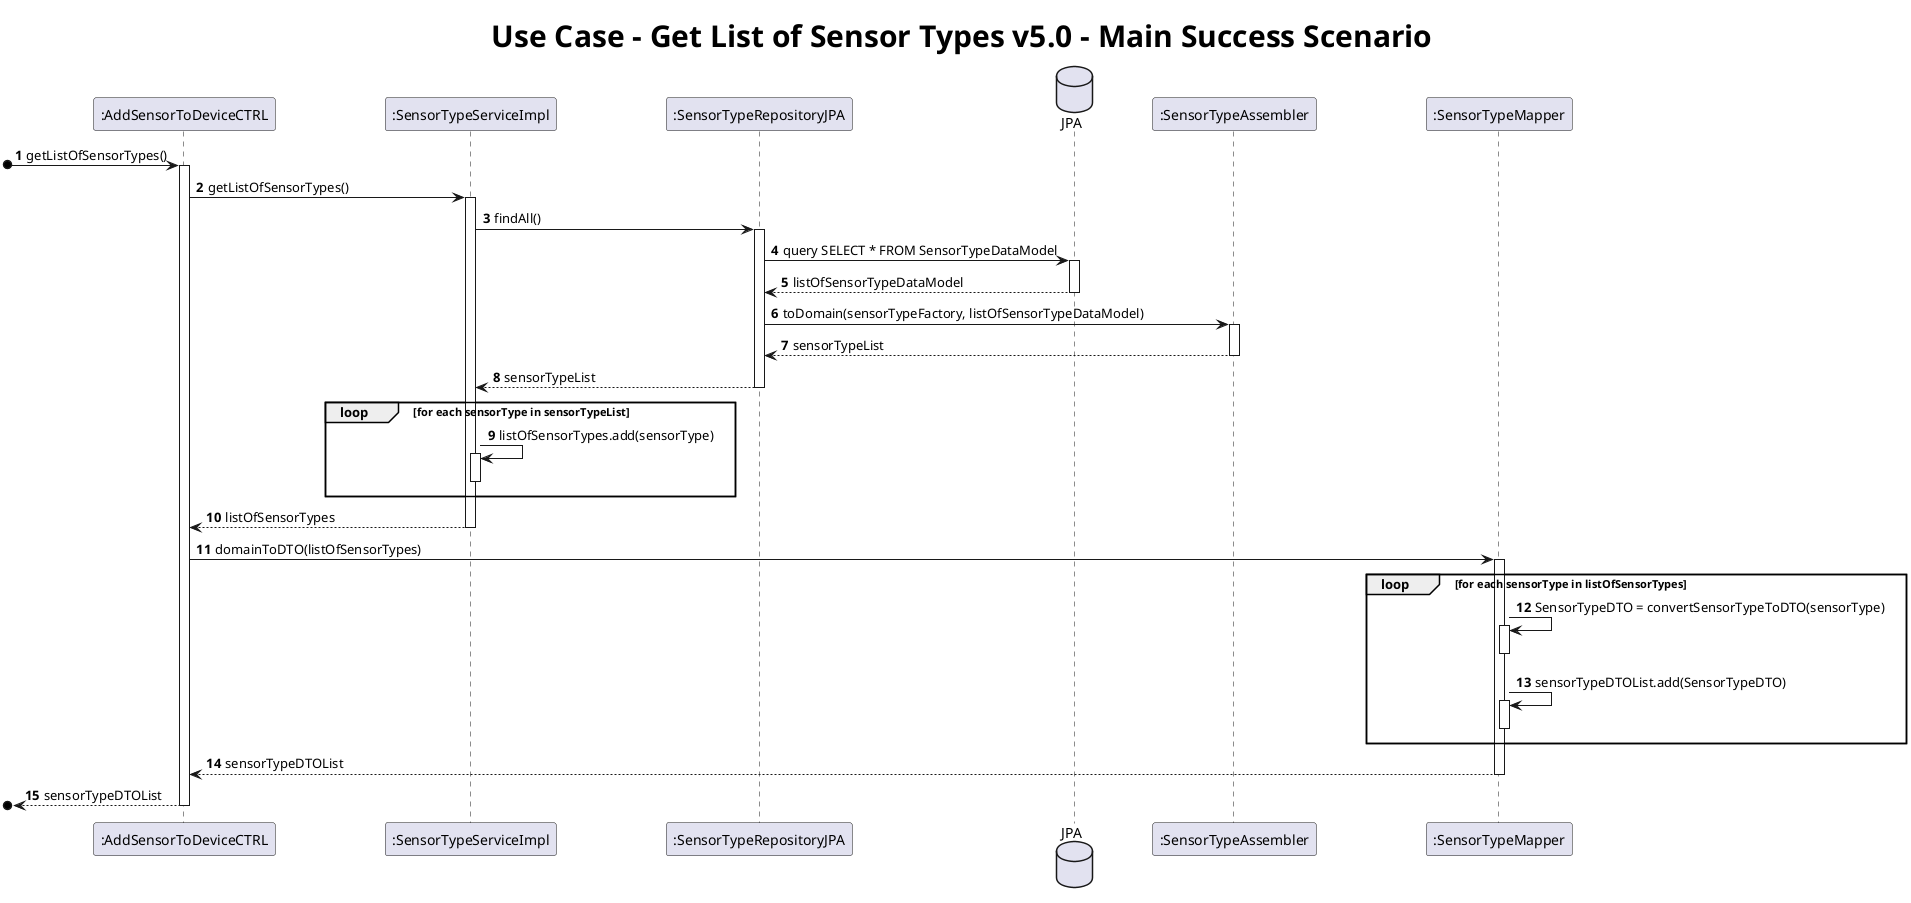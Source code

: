 @startuml
skinparam ParticipantPadding 50
    title <size:30> Use Case - Get List of Sensor Types v5.0 - Main Success Scenario
    autonumber

participant ":AddSensorToDeviceCTRL" as C
participant ":SensorTypeServiceImpl" as STS
participant ":SensorTypeRepositoryJPA" as STR
database "JPA" as JPA
participant ":SensorTypeAssembler" as ASS
participant ":SensorTypeMapper" as STM

[o-> C : getListOfSensorTypes()
activate C
C -> STS : getListOfSensorTypes()
activate STS
STS -> STR : findAll()
activate STR
STR -> JPA : query SELECT * FROM SensorTypeDataModel
activate JPA
JPA --> STR : listOfSensorTypeDataModel
deactivate JPA
STR -> ASS : toDomain(sensorTypeFactory, listOfSensorTypeDataModel)
activate ASS
ASS --> STR : sensorTypeList
deactivate ASS
STR --> STS : sensorTypeList
deactivate STR
loop for each sensorType in sensorTypeList
    STS -> STS : listOfSensorTypes.add(sensorType)
    activate STS
    deactivate STS
    end
STS --> C : listOfSensorTypes
deactivate STS
C -> STM : domainToDTO(listOfSensorTypes)
activate STM
loop for each sensorType in listOfSensorTypes
    STM -> STM : SensorTypeDTO = convertSensorTypeToDTO(sensorType)
    activate STM
    deactivate STM
    STM -> STM : sensorTypeDTOList.add(SensorTypeDTO)
    activate STM
    deactivate STM
end
STM --> C : sensorTypeDTOList
deactivate STM
[o<-- C : sensorTypeDTOList
deactivate C
@enduml